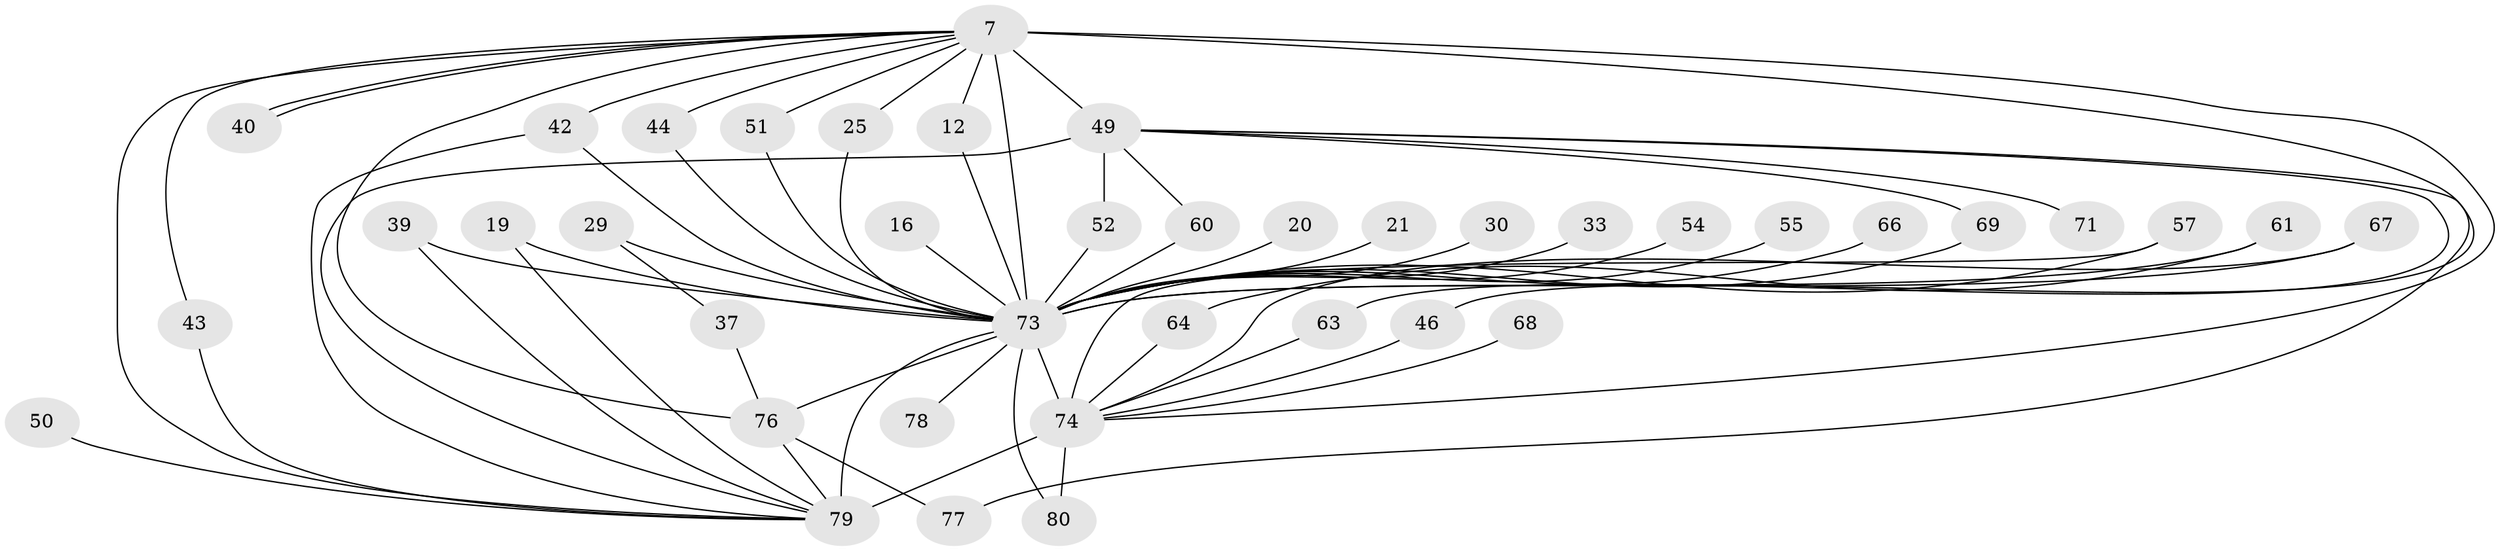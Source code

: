 // original degree distribution, {22: 0.025, 21: 0.0375, 19: 0.0125, 15: 0.025, 18: 0.0125, 12: 0.0125, 5: 0.0625, 3: 0.15, 4: 0.05, 2: 0.5875, 6: 0.0125, 7: 0.0125}
// Generated by graph-tools (version 1.1) at 2025/46/03/09/25 04:46:35]
// undirected, 40 vertices, 66 edges
graph export_dot {
graph [start="1"]
  node [color=gray90,style=filled];
  7 [super="+1"];
  12;
  16;
  19;
  20;
  21;
  25;
  29;
  30;
  33;
  37;
  39;
  40;
  42 [super="+22+23"];
  43;
  44;
  46;
  49 [super="+32+48+26"];
  50;
  51 [super="+45"];
  52;
  54;
  55;
  57;
  60;
  61;
  63;
  64;
  66;
  67;
  68;
  69;
  71;
  73 [super="+47+58+4+9"];
  74 [super="+59+70+62"];
  76 [super="+53+35+28+75"];
  77;
  78;
  79 [super="+65+72"];
  80;
  7 -- 12 [weight=2];
  7 -- 40;
  7 -- 40;
  7 -- 44;
  7 -- 76 [weight=4];
  7 -- 25;
  7 -- 42 [weight=2];
  7 -- 43;
  7 -- 46;
  7 -- 51 [weight=2];
  7 -- 79 [weight=6];
  7 -- 74 [weight=8];
  7 -- 49 [weight=4];
  7 -- 73 [weight=8];
  12 -- 73;
  16 -- 73 [weight=2];
  19 -- 79;
  19 -- 73;
  20 -- 73 [weight=2];
  21 -- 73 [weight=2];
  25 -- 73;
  29 -- 37;
  29 -- 73 [weight=2];
  30 -- 73 [weight=2];
  33 -- 73 [weight=2];
  37 -- 76;
  39 -- 79;
  39 -- 73;
  42 -- 79;
  42 -- 73;
  43 -- 79;
  44 -- 73;
  46 -- 74;
  49 -- 63;
  49 -- 79 [weight=2];
  49 -- 52;
  49 -- 69;
  49 -- 71 [weight=2];
  49 -- 60;
  49 -- 77;
  50 -- 79 [weight=2];
  51 -- 73 [weight=2];
  52 -- 73;
  54 -- 73 [weight=2];
  55 -- 73;
  57 -- 73;
  57 -- 74;
  60 -- 73;
  61 -- 64;
  61 -- 73 [weight=2];
  63 -- 74;
  64 -- 74;
  66 -- 73 [weight=2];
  67 -- 73;
  67 -- 74;
  68 -- 74 [weight=2];
  69 -- 73;
  73 -- 79 [weight=12];
  73 -- 74 [weight=15];
  73 -- 78 [weight=2];
  73 -- 80;
  73 -- 76 [weight=3];
  74 -- 79 [weight=5];
  74 -- 80;
  76 -- 79 [weight=2];
  76 -- 77;
}
